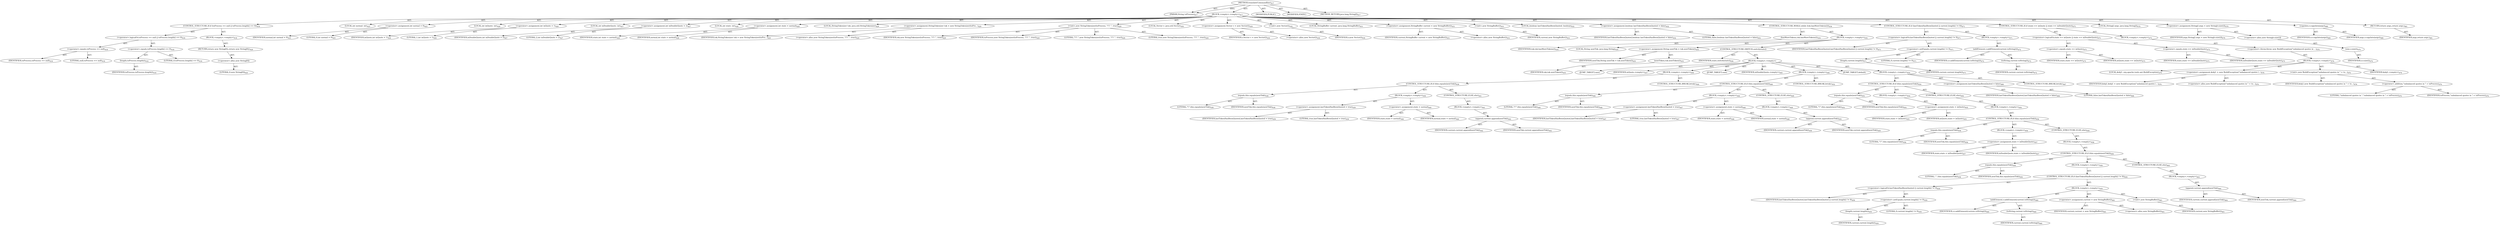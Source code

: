 digraph "translateCommandline" {  
"111669149719" [label = <(METHOD,translateCommandline)<SUB>417</SUB>> ]
"115964117031" [label = <(PARAM,String toProcess)<SUB>417</SUB>> ]
"25769803822" [label = <(BLOCK,&lt;empty&gt;,&lt;empty&gt;)<SUB>417</SUB>> ]
"47244640278" [label = <(CONTROL_STRUCTURE,IF,if (toProcess == null || toProcess.length() == 0))<SUB>418</SUB>> ]
"30064771272" [label = <(&lt;operator&gt;.logicalOr,toProcess == null || toProcess.length() == 0)<SUB>418</SUB>> ]
"30064771273" [label = <(&lt;operator&gt;.equals,toProcess == null)<SUB>418</SUB>> ]
"68719476884" [label = <(IDENTIFIER,toProcess,toProcess == null)<SUB>418</SUB>> ]
"90194313261" [label = <(LITERAL,null,toProcess == null)<SUB>418</SUB>> ]
"30064771274" [label = <(&lt;operator&gt;.equals,toProcess.length() == 0)<SUB>418</SUB>> ]
"30064771275" [label = <(length,toProcess.length())<SUB>418</SUB>> ]
"68719476885" [label = <(IDENTIFIER,toProcess,toProcess.length())<SUB>418</SUB>> ]
"90194313262" [label = <(LITERAL,0,toProcess.length() == 0)<SUB>418</SUB>> ]
"25769803823" [label = <(BLOCK,&lt;empty&gt;,&lt;empty&gt;)<SUB>418</SUB>> ]
"146028888079" [label = <(RETURN,return new String[0];,return new String[0];)<SUB>420</SUB>> ]
"30064771276" [label = <(&lt;operator&gt;.alloc,new String[0])> ]
"90194313263" [label = <(LITERAL,0,new String[0])<SUB>420</SUB>> ]
"94489280531" [label = <(LOCAL,int normal: int)<SUB>425</SUB>> ]
"30064771277" [label = <(&lt;operator&gt;.assignment,int normal = 0)<SUB>425</SUB>> ]
"68719476886" [label = <(IDENTIFIER,normal,int normal = 0)<SUB>425</SUB>> ]
"90194313264" [label = <(LITERAL,0,int normal = 0)<SUB>425</SUB>> ]
"94489280532" [label = <(LOCAL,int inQuote: int)<SUB>426</SUB>> ]
"30064771278" [label = <(&lt;operator&gt;.assignment,int inQuote = 1)<SUB>426</SUB>> ]
"68719476887" [label = <(IDENTIFIER,inQuote,int inQuote = 1)<SUB>426</SUB>> ]
"90194313265" [label = <(LITERAL,1,int inQuote = 1)<SUB>426</SUB>> ]
"94489280533" [label = <(LOCAL,int inDoubleQuote: int)<SUB>427</SUB>> ]
"30064771279" [label = <(&lt;operator&gt;.assignment,int inDoubleQuote = 2)<SUB>427</SUB>> ]
"68719476888" [label = <(IDENTIFIER,inDoubleQuote,int inDoubleQuote = 2)<SUB>427</SUB>> ]
"90194313266" [label = <(LITERAL,2,int inDoubleQuote = 2)<SUB>427</SUB>> ]
"94489280534" [label = <(LOCAL,int state: int)<SUB>428</SUB>> ]
"30064771280" [label = <(&lt;operator&gt;.assignment,int state = normal)<SUB>428</SUB>> ]
"68719476889" [label = <(IDENTIFIER,state,int state = normal)<SUB>428</SUB>> ]
"68719476890" [label = <(IDENTIFIER,normal,int state = normal)<SUB>428</SUB>> ]
"94489280535" [label = <(LOCAL,StringTokenizer tok: java.util.StringTokenizer)<SUB>429</SUB>> ]
"30064771281" [label = <(&lt;operator&gt;.assignment,StringTokenizer tok = new StringTokenizer(toPro...)<SUB>429</SUB>> ]
"68719476891" [label = <(IDENTIFIER,tok,StringTokenizer tok = new StringTokenizer(toPro...)<SUB>429</SUB>> ]
"30064771282" [label = <(&lt;operator&gt;.alloc,new StringTokenizer(toProcess, &quot;\&quot;\' &quot;, true))<SUB>429</SUB>> ]
"30064771283" [label = <(&lt;init&gt;,new StringTokenizer(toProcess, &quot;\&quot;\' &quot;, true))<SUB>429</SUB>> ]
"68719476892" [label = <(IDENTIFIER,tok,new StringTokenizer(toProcess, &quot;\&quot;\' &quot;, true))<SUB>429</SUB>> ]
"68719476893" [label = <(IDENTIFIER,toProcess,new StringTokenizer(toProcess, &quot;\&quot;\' &quot;, true))<SUB>429</SUB>> ]
"90194313267" [label = <(LITERAL,&quot;\&quot;\' &quot;,new StringTokenizer(toProcess, &quot;\&quot;\' &quot;, true))<SUB>429</SUB>> ]
"90194313268" [label = <(LITERAL,true,new StringTokenizer(toProcess, &quot;\&quot;\' &quot;, true))<SUB>429</SUB>> ]
"94489280536" [label = <(LOCAL,Vector v: java.util.Vector)<SUB>430</SUB>> ]
"30064771284" [label = <(&lt;operator&gt;.assignment,Vector v = new Vector())<SUB>430</SUB>> ]
"68719476894" [label = <(IDENTIFIER,v,Vector v = new Vector())<SUB>430</SUB>> ]
"30064771285" [label = <(&lt;operator&gt;.alloc,new Vector())<SUB>430</SUB>> ]
"30064771286" [label = <(&lt;init&gt;,new Vector())<SUB>430</SUB>> ]
"68719476895" [label = <(IDENTIFIER,v,new Vector())<SUB>430</SUB>> ]
"94489280537" [label = <(LOCAL,StringBuffer current: java.lang.StringBuffer)<SUB>431</SUB>> ]
"30064771287" [label = <(&lt;operator&gt;.assignment,StringBuffer current = new StringBuffer())<SUB>431</SUB>> ]
"68719476896" [label = <(IDENTIFIER,current,StringBuffer current = new StringBuffer())<SUB>431</SUB>> ]
"30064771288" [label = <(&lt;operator&gt;.alloc,new StringBuffer())<SUB>431</SUB>> ]
"30064771289" [label = <(&lt;init&gt;,new StringBuffer())<SUB>431</SUB>> ]
"68719476897" [label = <(IDENTIFIER,current,new StringBuffer())<SUB>431</SUB>> ]
"94489280538" [label = <(LOCAL,boolean lastTokenHasBeenQuoted: boolean)<SUB>432</SUB>> ]
"30064771290" [label = <(&lt;operator&gt;.assignment,boolean lastTokenHasBeenQuoted = false)<SUB>432</SUB>> ]
"68719476898" [label = <(IDENTIFIER,lastTokenHasBeenQuoted,boolean lastTokenHasBeenQuoted = false)<SUB>432</SUB>> ]
"90194313269" [label = <(LITERAL,false,boolean lastTokenHasBeenQuoted = false)<SUB>432</SUB>> ]
"47244640279" [label = <(CONTROL_STRUCTURE,WHILE,while (tok.hasMoreTokens()))<SUB>434</SUB>> ]
"30064771291" [label = <(hasMoreTokens,tok.hasMoreTokens())<SUB>434</SUB>> ]
"68719476899" [label = <(IDENTIFIER,tok,tok.hasMoreTokens())<SUB>434</SUB>> ]
"25769803824" [label = <(BLOCK,&lt;empty&gt;,&lt;empty&gt;)<SUB>434</SUB>> ]
"94489280539" [label = <(LOCAL,String nextTok: java.lang.String)<SUB>435</SUB>> ]
"30064771292" [label = <(&lt;operator&gt;.assignment,String nextTok = tok.nextToken())<SUB>435</SUB>> ]
"68719476900" [label = <(IDENTIFIER,nextTok,String nextTok = tok.nextToken())<SUB>435</SUB>> ]
"30064771293" [label = <(nextToken,tok.nextToken())<SUB>435</SUB>> ]
"68719476901" [label = <(IDENTIFIER,tok,tok.nextToken())<SUB>435</SUB>> ]
"47244640280" [label = <(CONTROL_STRUCTURE,SWITCH,switch(state))> ]
"68719476902" [label = <(IDENTIFIER,state,switch(state))<SUB>436</SUB>> ]
"25769803825" [label = <(BLOCK,&lt;empty&gt;,&lt;empty&gt;)> ]
"81604378624" [label = <(JUMP_TARGET,case)> ]
"68719476903" [label = <(IDENTIFIER,inQuote,&lt;empty&gt;)<SUB>437</SUB>> ]
"25769803826" [label = <(BLOCK,&lt;empty&gt;,&lt;empty&gt;)<SUB>438</SUB>> ]
"47244640281" [label = <(CONTROL_STRUCTURE,IF,if (this.equals(nextTok)))<SUB>438</SUB>> ]
"30064771294" [label = <(equals,this.equals(nextTok))<SUB>438</SUB>> ]
"90194313270" [label = <(LITERAL,&quot;\'&quot;,this.equals(nextTok))<SUB>438</SUB>> ]
"68719476904" [label = <(IDENTIFIER,nextTok,this.equals(nextTok))<SUB>438</SUB>> ]
"25769803827" [label = <(BLOCK,&lt;empty&gt;,&lt;empty&gt;)<SUB>438</SUB>> ]
"30064771295" [label = <(&lt;operator&gt;.assignment,lastTokenHasBeenQuoted = true)<SUB>439</SUB>> ]
"68719476905" [label = <(IDENTIFIER,lastTokenHasBeenQuoted,lastTokenHasBeenQuoted = true)<SUB>439</SUB>> ]
"90194313271" [label = <(LITERAL,true,lastTokenHasBeenQuoted = true)<SUB>439</SUB>> ]
"30064771296" [label = <(&lt;operator&gt;.assignment,state = normal)<SUB>440</SUB>> ]
"68719476906" [label = <(IDENTIFIER,state,state = normal)<SUB>440</SUB>> ]
"68719476907" [label = <(IDENTIFIER,normal,state = normal)<SUB>440</SUB>> ]
"47244640282" [label = <(CONTROL_STRUCTURE,ELSE,else)<SUB>441</SUB>> ]
"25769803828" [label = <(BLOCK,&lt;empty&gt;,&lt;empty&gt;)<SUB>441</SUB>> ]
"30064771297" [label = <(append,current.append(nextTok))<SUB>442</SUB>> ]
"68719476908" [label = <(IDENTIFIER,current,current.append(nextTok))<SUB>442</SUB>> ]
"68719476909" [label = <(IDENTIFIER,nextTok,current.append(nextTok))<SUB>442</SUB>> ]
"47244640283" [label = <(CONTROL_STRUCTURE,BREAK,break;)<SUB>444</SUB>> ]
"81604378625" [label = <(JUMP_TARGET,case)> ]
"68719476910" [label = <(IDENTIFIER,inDoubleQuote,&lt;empty&gt;)<SUB>445</SUB>> ]
"25769803829" [label = <(BLOCK,&lt;empty&gt;,&lt;empty&gt;)<SUB>446</SUB>> ]
"47244640284" [label = <(CONTROL_STRUCTURE,IF,if (this.equals(nextTok)))<SUB>446</SUB>> ]
"30064771298" [label = <(equals,this.equals(nextTok))<SUB>446</SUB>> ]
"90194313272" [label = <(LITERAL,&quot;\&quot;&quot;,this.equals(nextTok))<SUB>446</SUB>> ]
"68719476911" [label = <(IDENTIFIER,nextTok,this.equals(nextTok))<SUB>446</SUB>> ]
"25769803830" [label = <(BLOCK,&lt;empty&gt;,&lt;empty&gt;)<SUB>446</SUB>> ]
"30064771299" [label = <(&lt;operator&gt;.assignment,lastTokenHasBeenQuoted = true)<SUB>447</SUB>> ]
"68719476912" [label = <(IDENTIFIER,lastTokenHasBeenQuoted,lastTokenHasBeenQuoted = true)<SUB>447</SUB>> ]
"90194313273" [label = <(LITERAL,true,lastTokenHasBeenQuoted = true)<SUB>447</SUB>> ]
"30064771300" [label = <(&lt;operator&gt;.assignment,state = normal)<SUB>448</SUB>> ]
"68719476913" [label = <(IDENTIFIER,state,state = normal)<SUB>448</SUB>> ]
"68719476914" [label = <(IDENTIFIER,normal,state = normal)<SUB>448</SUB>> ]
"47244640285" [label = <(CONTROL_STRUCTURE,ELSE,else)<SUB>449</SUB>> ]
"25769803831" [label = <(BLOCK,&lt;empty&gt;,&lt;empty&gt;)<SUB>449</SUB>> ]
"30064771301" [label = <(append,current.append(nextTok))<SUB>450</SUB>> ]
"68719476915" [label = <(IDENTIFIER,current,current.append(nextTok))<SUB>450</SUB>> ]
"68719476916" [label = <(IDENTIFIER,nextTok,current.append(nextTok))<SUB>450</SUB>> ]
"47244640286" [label = <(CONTROL_STRUCTURE,BREAK,break;)<SUB>452</SUB>> ]
"81604378626" [label = <(JUMP_TARGET,default)> ]
"25769803832" [label = <(BLOCK,&lt;empty&gt;,&lt;empty&gt;)<SUB>454</SUB>> ]
"47244640287" [label = <(CONTROL_STRUCTURE,IF,if (this.equals(nextTok)))<SUB>454</SUB>> ]
"30064771302" [label = <(equals,this.equals(nextTok))<SUB>454</SUB>> ]
"90194313274" [label = <(LITERAL,&quot;\'&quot;,this.equals(nextTok))<SUB>454</SUB>> ]
"68719476917" [label = <(IDENTIFIER,nextTok,this.equals(nextTok))<SUB>454</SUB>> ]
"25769803833" [label = <(BLOCK,&lt;empty&gt;,&lt;empty&gt;)<SUB>454</SUB>> ]
"30064771303" [label = <(&lt;operator&gt;.assignment,state = inQuote)<SUB>455</SUB>> ]
"68719476918" [label = <(IDENTIFIER,state,state = inQuote)<SUB>455</SUB>> ]
"68719476919" [label = <(IDENTIFIER,inQuote,state = inQuote)<SUB>455</SUB>> ]
"47244640288" [label = <(CONTROL_STRUCTURE,ELSE,else)<SUB>456</SUB>> ]
"25769803834" [label = <(BLOCK,&lt;empty&gt;,&lt;empty&gt;)<SUB>456</SUB>> ]
"47244640289" [label = <(CONTROL_STRUCTURE,IF,if (this.equals(nextTok)))<SUB>456</SUB>> ]
"30064771304" [label = <(equals,this.equals(nextTok))<SUB>456</SUB>> ]
"90194313275" [label = <(LITERAL,&quot;\&quot;&quot;,this.equals(nextTok))<SUB>456</SUB>> ]
"68719476920" [label = <(IDENTIFIER,nextTok,this.equals(nextTok))<SUB>456</SUB>> ]
"25769803835" [label = <(BLOCK,&lt;empty&gt;,&lt;empty&gt;)<SUB>456</SUB>> ]
"30064771305" [label = <(&lt;operator&gt;.assignment,state = inDoubleQuote)<SUB>457</SUB>> ]
"68719476921" [label = <(IDENTIFIER,state,state = inDoubleQuote)<SUB>457</SUB>> ]
"68719476922" [label = <(IDENTIFIER,inDoubleQuote,state = inDoubleQuote)<SUB>457</SUB>> ]
"47244640290" [label = <(CONTROL_STRUCTURE,ELSE,else)<SUB>458</SUB>> ]
"25769803836" [label = <(BLOCK,&lt;empty&gt;,&lt;empty&gt;)<SUB>458</SUB>> ]
"47244640291" [label = <(CONTROL_STRUCTURE,IF,if (this.equals(nextTok)))<SUB>458</SUB>> ]
"30064771306" [label = <(equals,this.equals(nextTok))<SUB>458</SUB>> ]
"90194313276" [label = <(LITERAL,&quot; &quot;,this.equals(nextTok))<SUB>458</SUB>> ]
"68719476923" [label = <(IDENTIFIER,nextTok,this.equals(nextTok))<SUB>458</SUB>> ]
"25769803837" [label = <(BLOCK,&lt;empty&gt;,&lt;empty&gt;)<SUB>458</SUB>> ]
"47244640292" [label = <(CONTROL_STRUCTURE,IF,if (lastTokenHasBeenQuoted || current.length() != 0))<SUB>459</SUB>> ]
"30064771307" [label = <(&lt;operator&gt;.logicalOr,lastTokenHasBeenQuoted || current.length() != 0)<SUB>459</SUB>> ]
"68719476924" [label = <(IDENTIFIER,lastTokenHasBeenQuoted,lastTokenHasBeenQuoted || current.length() != 0)<SUB>459</SUB>> ]
"30064771308" [label = <(&lt;operator&gt;.notEquals,current.length() != 0)<SUB>459</SUB>> ]
"30064771309" [label = <(length,current.length())<SUB>459</SUB>> ]
"68719476925" [label = <(IDENTIFIER,current,current.length())<SUB>459</SUB>> ]
"90194313277" [label = <(LITERAL,0,current.length() != 0)<SUB>459</SUB>> ]
"25769803838" [label = <(BLOCK,&lt;empty&gt;,&lt;empty&gt;)<SUB>459</SUB>> ]
"30064771310" [label = <(addElement,v.addElement(current.toString()))<SUB>460</SUB>> ]
"68719476926" [label = <(IDENTIFIER,v,v.addElement(current.toString()))<SUB>460</SUB>> ]
"30064771311" [label = <(toString,current.toString())<SUB>460</SUB>> ]
"68719476927" [label = <(IDENTIFIER,current,current.toString())<SUB>460</SUB>> ]
"30064771312" [label = <(&lt;operator&gt;.assignment,current = new StringBuffer())<SUB>461</SUB>> ]
"68719476928" [label = <(IDENTIFIER,current,current = new StringBuffer())<SUB>461</SUB>> ]
"30064771313" [label = <(&lt;operator&gt;.alloc,new StringBuffer())<SUB>461</SUB>> ]
"30064771314" [label = <(&lt;init&gt;,new StringBuffer())<SUB>461</SUB>> ]
"68719476929" [label = <(IDENTIFIER,current,new StringBuffer())<SUB>461</SUB>> ]
"47244640293" [label = <(CONTROL_STRUCTURE,ELSE,else)<SUB>463</SUB>> ]
"25769803839" [label = <(BLOCK,&lt;empty&gt;,&lt;empty&gt;)<SUB>463</SUB>> ]
"30064771315" [label = <(append,current.append(nextTok))<SUB>464</SUB>> ]
"68719476930" [label = <(IDENTIFIER,current,current.append(nextTok))<SUB>464</SUB>> ]
"68719476931" [label = <(IDENTIFIER,nextTok,current.append(nextTok))<SUB>464</SUB>> ]
"30064771316" [label = <(&lt;operator&gt;.assignment,lastTokenHasBeenQuoted = false)<SUB>466</SUB>> ]
"68719476932" [label = <(IDENTIFIER,lastTokenHasBeenQuoted,lastTokenHasBeenQuoted = false)<SUB>466</SUB>> ]
"90194313278" [label = <(LITERAL,false,lastTokenHasBeenQuoted = false)<SUB>466</SUB>> ]
"47244640294" [label = <(CONTROL_STRUCTURE,BREAK,break;)<SUB>467</SUB>> ]
"47244640295" [label = <(CONTROL_STRUCTURE,IF,if (lastTokenHasBeenQuoted || current.length() != 0))<SUB>471</SUB>> ]
"30064771317" [label = <(&lt;operator&gt;.logicalOr,lastTokenHasBeenQuoted || current.length() != 0)<SUB>471</SUB>> ]
"68719476933" [label = <(IDENTIFIER,lastTokenHasBeenQuoted,lastTokenHasBeenQuoted || current.length() != 0)<SUB>471</SUB>> ]
"30064771318" [label = <(&lt;operator&gt;.notEquals,current.length() != 0)<SUB>471</SUB>> ]
"30064771319" [label = <(length,current.length())<SUB>471</SUB>> ]
"68719476934" [label = <(IDENTIFIER,current,current.length())<SUB>471</SUB>> ]
"90194313279" [label = <(LITERAL,0,current.length() != 0)<SUB>471</SUB>> ]
"25769803840" [label = <(BLOCK,&lt;empty&gt;,&lt;empty&gt;)<SUB>471</SUB>> ]
"30064771320" [label = <(addElement,v.addElement(current.toString()))<SUB>472</SUB>> ]
"68719476935" [label = <(IDENTIFIER,v,v.addElement(current.toString()))<SUB>472</SUB>> ]
"30064771321" [label = <(toString,current.toString())<SUB>472</SUB>> ]
"68719476936" [label = <(IDENTIFIER,current,current.toString())<SUB>472</SUB>> ]
"47244640296" [label = <(CONTROL_STRUCTURE,IF,if (state == inQuote || state == inDoubleQuote))<SUB>475</SUB>> ]
"30064771322" [label = <(&lt;operator&gt;.logicalOr,state == inQuote || state == inDoubleQuote)<SUB>475</SUB>> ]
"30064771323" [label = <(&lt;operator&gt;.equals,state == inQuote)<SUB>475</SUB>> ]
"68719476937" [label = <(IDENTIFIER,state,state == inQuote)<SUB>475</SUB>> ]
"68719476938" [label = <(IDENTIFIER,inQuote,state == inQuote)<SUB>475</SUB>> ]
"30064771324" [label = <(&lt;operator&gt;.equals,state == inDoubleQuote)<SUB>475</SUB>> ]
"68719476939" [label = <(IDENTIFIER,state,state == inDoubleQuote)<SUB>475</SUB>> ]
"68719476940" [label = <(IDENTIFIER,inDoubleQuote,state == inDoubleQuote)<SUB>475</SUB>> ]
"25769803841" [label = <(BLOCK,&lt;empty&gt;,&lt;empty&gt;)<SUB>475</SUB>> ]
"30064771325" [label = <(&lt;operator&gt;.throw,throw new BuildException(&quot;unbalanced quotes in ...)<SUB>476</SUB>> ]
"25769803842" [label = <(BLOCK,&lt;empty&gt;,&lt;empty&gt;)<SUB>476</SUB>> ]
"94489280540" [label = <(LOCAL,$obj1: org.apache.tools.ant.BuildException)<SUB>476</SUB>> ]
"30064771326" [label = <(&lt;operator&gt;.assignment,$obj1 = new BuildException(&quot;unbalanced quotes i...)<SUB>476</SUB>> ]
"68719476941" [label = <(IDENTIFIER,$obj1,$obj1 = new BuildException(&quot;unbalanced quotes i...)<SUB>476</SUB>> ]
"30064771327" [label = <(&lt;operator&gt;.alloc,new BuildException(&quot;unbalanced quotes in &quot; + to...)<SUB>476</SUB>> ]
"30064771328" [label = <(&lt;init&gt;,new BuildException(&quot;unbalanced quotes in &quot; + to...)<SUB>476</SUB>> ]
"68719476942" [label = <(IDENTIFIER,$obj1,new BuildException(&quot;unbalanced quotes in &quot; + to...)<SUB>476</SUB>> ]
"30064771329" [label = <(&lt;operator&gt;.addition,&quot;unbalanced quotes in &quot; + toProcess)<SUB>476</SUB>> ]
"90194313280" [label = <(LITERAL,&quot;unbalanced quotes in &quot;,&quot;unbalanced quotes in &quot; + toProcess)<SUB>476</SUB>> ]
"68719476943" [label = <(IDENTIFIER,toProcess,&quot;unbalanced quotes in &quot; + toProcess)<SUB>476</SUB>> ]
"68719476944" [label = <(IDENTIFIER,$obj1,&lt;empty&gt;)<SUB>476</SUB>> ]
"94489280541" [label = <(LOCAL,String[] args: java.lang.String[])<SUB>479</SUB>> ]
"30064771330" [label = <(&lt;operator&gt;.assignment,String[] args = new String[v.size()])<SUB>479</SUB>> ]
"68719476945" [label = <(IDENTIFIER,args,String[] args = new String[v.size()])<SUB>479</SUB>> ]
"30064771331" [label = <(&lt;operator&gt;.alloc,new String[v.size()])> ]
"30064771332" [label = <(size,v.size())<SUB>479</SUB>> ]
"68719476946" [label = <(IDENTIFIER,v,v.size())<SUB>479</SUB>> ]
"30064771333" [label = <(copyInto,v.copyInto(args))<SUB>480</SUB>> ]
"68719476947" [label = <(IDENTIFIER,v,v.copyInto(args))<SUB>480</SUB>> ]
"68719476948" [label = <(IDENTIFIER,args,v.copyInto(args))<SUB>480</SUB>> ]
"146028888080" [label = <(RETURN,return args;,return args;)<SUB>481</SUB>> ]
"68719476949" [label = <(IDENTIFIER,args,return args;)<SUB>481</SUB>> ]
"133143986230" [label = <(MODIFIER,PUBLIC)> ]
"133143986231" [label = <(MODIFIER,STATIC)> ]
"128849018903" [label = <(METHOD_RETURN,java.lang.String[])<SUB>417</SUB>> ]
  "111669149719" -> "115964117031"  [ label = "AST: "] 
  "111669149719" -> "25769803822"  [ label = "AST: "] 
  "111669149719" -> "133143986230"  [ label = "AST: "] 
  "111669149719" -> "133143986231"  [ label = "AST: "] 
  "111669149719" -> "128849018903"  [ label = "AST: "] 
  "25769803822" -> "47244640278"  [ label = "AST: "] 
  "25769803822" -> "94489280531"  [ label = "AST: "] 
  "25769803822" -> "30064771277"  [ label = "AST: "] 
  "25769803822" -> "94489280532"  [ label = "AST: "] 
  "25769803822" -> "30064771278"  [ label = "AST: "] 
  "25769803822" -> "94489280533"  [ label = "AST: "] 
  "25769803822" -> "30064771279"  [ label = "AST: "] 
  "25769803822" -> "94489280534"  [ label = "AST: "] 
  "25769803822" -> "30064771280"  [ label = "AST: "] 
  "25769803822" -> "94489280535"  [ label = "AST: "] 
  "25769803822" -> "30064771281"  [ label = "AST: "] 
  "25769803822" -> "30064771283"  [ label = "AST: "] 
  "25769803822" -> "94489280536"  [ label = "AST: "] 
  "25769803822" -> "30064771284"  [ label = "AST: "] 
  "25769803822" -> "30064771286"  [ label = "AST: "] 
  "25769803822" -> "94489280537"  [ label = "AST: "] 
  "25769803822" -> "30064771287"  [ label = "AST: "] 
  "25769803822" -> "30064771289"  [ label = "AST: "] 
  "25769803822" -> "94489280538"  [ label = "AST: "] 
  "25769803822" -> "30064771290"  [ label = "AST: "] 
  "25769803822" -> "47244640279"  [ label = "AST: "] 
  "25769803822" -> "47244640295"  [ label = "AST: "] 
  "25769803822" -> "47244640296"  [ label = "AST: "] 
  "25769803822" -> "94489280541"  [ label = "AST: "] 
  "25769803822" -> "30064771330"  [ label = "AST: "] 
  "25769803822" -> "30064771333"  [ label = "AST: "] 
  "25769803822" -> "146028888080"  [ label = "AST: "] 
  "47244640278" -> "30064771272"  [ label = "AST: "] 
  "47244640278" -> "25769803823"  [ label = "AST: "] 
  "30064771272" -> "30064771273"  [ label = "AST: "] 
  "30064771272" -> "30064771274"  [ label = "AST: "] 
  "30064771273" -> "68719476884"  [ label = "AST: "] 
  "30064771273" -> "90194313261"  [ label = "AST: "] 
  "30064771274" -> "30064771275"  [ label = "AST: "] 
  "30064771274" -> "90194313262"  [ label = "AST: "] 
  "30064771275" -> "68719476885"  [ label = "AST: "] 
  "25769803823" -> "146028888079"  [ label = "AST: "] 
  "146028888079" -> "30064771276"  [ label = "AST: "] 
  "30064771276" -> "90194313263"  [ label = "AST: "] 
  "30064771277" -> "68719476886"  [ label = "AST: "] 
  "30064771277" -> "90194313264"  [ label = "AST: "] 
  "30064771278" -> "68719476887"  [ label = "AST: "] 
  "30064771278" -> "90194313265"  [ label = "AST: "] 
  "30064771279" -> "68719476888"  [ label = "AST: "] 
  "30064771279" -> "90194313266"  [ label = "AST: "] 
  "30064771280" -> "68719476889"  [ label = "AST: "] 
  "30064771280" -> "68719476890"  [ label = "AST: "] 
  "30064771281" -> "68719476891"  [ label = "AST: "] 
  "30064771281" -> "30064771282"  [ label = "AST: "] 
  "30064771283" -> "68719476892"  [ label = "AST: "] 
  "30064771283" -> "68719476893"  [ label = "AST: "] 
  "30064771283" -> "90194313267"  [ label = "AST: "] 
  "30064771283" -> "90194313268"  [ label = "AST: "] 
  "30064771284" -> "68719476894"  [ label = "AST: "] 
  "30064771284" -> "30064771285"  [ label = "AST: "] 
  "30064771286" -> "68719476895"  [ label = "AST: "] 
  "30064771287" -> "68719476896"  [ label = "AST: "] 
  "30064771287" -> "30064771288"  [ label = "AST: "] 
  "30064771289" -> "68719476897"  [ label = "AST: "] 
  "30064771290" -> "68719476898"  [ label = "AST: "] 
  "30064771290" -> "90194313269"  [ label = "AST: "] 
  "47244640279" -> "30064771291"  [ label = "AST: "] 
  "47244640279" -> "25769803824"  [ label = "AST: "] 
  "30064771291" -> "68719476899"  [ label = "AST: "] 
  "25769803824" -> "94489280539"  [ label = "AST: "] 
  "25769803824" -> "30064771292"  [ label = "AST: "] 
  "25769803824" -> "47244640280"  [ label = "AST: "] 
  "30064771292" -> "68719476900"  [ label = "AST: "] 
  "30064771292" -> "30064771293"  [ label = "AST: "] 
  "30064771293" -> "68719476901"  [ label = "AST: "] 
  "47244640280" -> "68719476902"  [ label = "AST: "] 
  "47244640280" -> "25769803825"  [ label = "AST: "] 
  "25769803825" -> "81604378624"  [ label = "AST: "] 
  "25769803825" -> "68719476903"  [ label = "AST: "] 
  "25769803825" -> "25769803826"  [ label = "AST: "] 
  "25769803825" -> "81604378625"  [ label = "AST: "] 
  "25769803825" -> "68719476910"  [ label = "AST: "] 
  "25769803825" -> "25769803829"  [ label = "AST: "] 
  "25769803825" -> "81604378626"  [ label = "AST: "] 
  "25769803825" -> "25769803832"  [ label = "AST: "] 
  "25769803826" -> "47244640281"  [ label = "AST: "] 
  "25769803826" -> "47244640283"  [ label = "AST: "] 
  "47244640281" -> "30064771294"  [ label = "AST: "] 
  "47244640281" -> "25769803827"  [ label = "AST: "] 
  "47244640281" -> "47244640282"  [ label = "AST: "] 
  "30064771294" -> "90194313270"  [ label = "AST: "] 
  "30064771294" -> "68719476904"  [ label = "AST: "] 
  "25769803827" -> "30064771295"  [ label = "AST: "] 
  "25769803827" -> "30064771296"  [ label = "AST: "] 
  "30064771295" -> "68719476905"  [ label = "AST: "] 
  "30064771295" -> "90194313271"  [ label = "AST: "] 
  "30064771296" -> "68719476906"  [ label = "AST: "] 
  "30064771296" -> "68719476907"  [ label = "AST: "] 
  "47244640282" -> "25769803828"  [ label = "AST: "] 
  "25769803828" -> "30064771297"  [ label = "AST: "] 
  "30064771297" -> "68719476908"  [ label = "AST: "] 
  "30064771297" -> "68719476909"  [ label = "AST: "] 
  "25769803829" -> "47244640284"  [ label = "AST: "] 
  "25769803829" -> "47244640286"  [ label = "AST: "] 
  "47244640284" -> "30064771298"  [ label = "AST: "] 
  "47244640284" -> "25769803830"  [ label = "AST: "] 
  "47244640284" -> "47244640285"  [ label = "AST: "] 
  "30064771298" -> "90194313272"  [ label = "AST: "] 
  "30064771298" -> "68719476911"  [ label = "AST: "] 
  "25769803830" -> "30064771299"  [ label = "AST: "] 
  "25769803830" -> "30064771300"  [ label = "AST: "] 
  "30064771299" -> "68719476912"  [ label = "AST: "] 
  "30064771299" -> "90194313273"  [ label = "AST: "] 
  "30064771300" -> "68719476913"  [ label = "AST: "] 
  "30064771300" -> "68719476914"  [ label = "AST: "] 
  "47244640285" -> "25769803831"  [ label = "AST: "] 
  "25769803831" -> "30064771301"  [ label = "AST: "] 
  "30064771301" -> "68719476915"  [ label = "AST: "] 
  "30064771301" -> "68719476916"  [ label = "AST: "] 
  "25769803832" -> "47244640287"  [ label = "AST: "] 
  "25769803832" -> "30064771316"  [ label = "AST: "] 
  "25769803832" -> "47244640294"  [ label = "AST: "] 
  "47244640287" -> "30064771302"  [ label = "AST: "] 
  "47244640287" -> "25769803833"  [ label = "AST: "] 
  "47244640287" -> "47244640288"  [ label = "AST: "] 
  "30064771302" -> "90194313274"  [ label = "AST: "] 
  "30064771302" -> "68719476917"  [ label = "AST: "] 
  "25769803833" -> "30064771303"  [ label = "AST: "] 
  "30064771303" -> "68719476918"  [ label = "AST: "] 
  "30064771303" -> "68719476919"  [ label = "AST: "] 
  "47244640288" -> "25769803834"  [ label = "AST: "] 
  "25769803834" -> "47244640289"  [ label = "AST: "] 
  "47244640289" -> "30064771304"  [ label = "AST: "] 
  "47244640289" -> "25769803835"  [ label = "AST: "] 
  "47244640289" -> "47244640290"  [ label = "AST: "] 
  "30064771304" -> "90194313275"  [ label = "AST: "] 
  "30064771304" -> "68719476920"  [ label = "AST: "] 
  "25769803835" -> "30064771305"  [ label = "AST: "] 
  "30064771305" -> "68719476921"  [ label = "AST: "] 
  "30064771305" -> "68719476922"  [ label = "AST: "] 
  "47244640290" -> "25769803836"  [ label = "AST: "] 
  "25769803836" -> "47244640291"  [ label = "AST: "] 
  "47244640291" -> "30064771306"  [ label = "AST: "] 
  "47244640291" -> "25769803837"  [ label = "AST: "] 
  "47244640291" -> "47244640293"  [ label = "AST: "] 
  "30064771306" -> "90194313276"  [ label = "AST: "] 
  "30064771306" -> "68719476923"  [ label = "AST: "] 
  "25769803837" -> "47244640292"  [ label = "AST: "] 
  "47244640292" -> "30064771307"  [ label = "AST: "] 
  "47244640292" -> "25769803838"  [ label = "AST: "] 
  "30064771307" -> "68719476924"  [ label = "AST: "] 
  "30064771307" -> "30064771308"  [ label = "AST: "] 
  "30064771308" -> "30064771309"  [ label = "AST: "] 
  "30064771308" -> "90194313277"  [ label = "AST: "] 
  "30064771309" -> "68719476925"  [ label = "AST: "] 
  "25769803838" -> "30064771310"  [ label = "AST: "] 
  "25769803838" -> "30064771312"  [ label = "AST: "] 
  "25769803838" -> "30064771314"  [ label = "AST: "] 
  "30064771310" -> "68719476926"  [ label = "AST: "] 
  "30064771310" -> "30064771311"  [ label = "AST: "] 
  "30064771311" -> "68719476927"  [ label = "AST: "] 
  "30064771312" -> "68719476928"  [ label = "AST: "] 
  "30064771312" -> "30064771313"  [ label = "AST: "] 
  "30064771314" -> "68719476929"  [ label = "AST: "] 
  "47244640293" -> "25769803839"  [ label = "AST: "] 
  "25769803839" -> "30064771315"  [ label = "AST: "] 
  "30064771315" -> "68719476930"  [ label = "AST: "] 
  "30064771315" -> "68719476931"  [ label = "AST: "] 
  "30064771316" -> "68719476932"  [ label = "AST: "] 
  "30064771316" -> "90194313278"  [ label = "AST: "] 
  "47244640295" -> "30064771317"  [ label = "AST: "] 
  "47244640295" -> "25769803840"  [ label = "AST: "] 
  "30064771317" -> "68719476933"  [ label = "AST: "] 
  "30064771317" -> "30064771318"  [ label = "AST: "] 
  "30064771318" -> "30064771319"  [ label = "AST: "] 
  "30064771318" -> "90194313279"  [ label = "AST: "] 
  "30064771319" -> "68719476934"  [ label = "AST: "] 
  "25769803840" -> "30064771320"  [ label = "AST: "] 
  "30064771320" -> "68719476935"  [ label = "AST: "] 
  "30064771320" -> "30064771321"  [ label = "AST: "] 
  "30064771321" -> "68719476936"  [ label = "AST: "] 
  "47244640296" -> "30064771322"  [ label = "AST: "] 
  "47244640296" -> "25769803841"  [ label = "AST: "] 
  "30064771322" -> "30064771323"  [ label = "AST: "] 
  "30064771322" -> "30064771324"  [ label = "AST: "] 
  "30064771323" -> "68719476937"  [ label = "AST: "] 
  "30064771323" -> "68719476938"  [ label = "AST: "] 
  "30064771324" -> "68719476939"  [ label = "AST: "] 
  "30064771324" -> "68719476940"  [ label = "AST: "] 
  "25769803841" -> "30064771325"  [ label = "AST: "] 
  "30064771325" -> "25769803842"  [ label = "AST: "] 
  "25769803842" -> "94489280540"  [ label = "AST: "] 
  "25769803842" -> "30064771326"  [ label = "AST: "] 
  "25769803842" -> "30064771328"  [ label = "AST: "] 
  "25769803842" -> "68719476944"  [ label = "AST: "] 
  "30064771326" -> "68719476941"  [ label = "AST: "] 
  "30064771326" -> "30064771327"  [ label = "AST: "] 
  "30064771328" -> "68719476942"  [ label = "AST: "] 
  "30064771328" -> "30064771329"  [ label = "AST: "] 
  "30064771329" -> "90194313280"  [ label = "AST: "] 
  "30064771329" -> "68719476943"  [ label = "AST: "] 
  "30064771330" -> "68719476945"  [ label = "AST: "] 
  "30064771330" -> "30064771331"  [ label = "AST: "] 
  "30064771331" -> "30064771332"  [ label = "AST: "] 
  "30064771332" -> "68719476946"  [ label = "AST: "] 
  "30064771333" -> "68719476947"  [ label = "AST: "] 
  "30064771333" -> "68719476948"  [ label = "AST: "] 
  "146028888080" -> "68719476949"  [ label = "AST: "] 
  "111669149719" -> "115964117031"  [ label = "DDG: "] 
}

